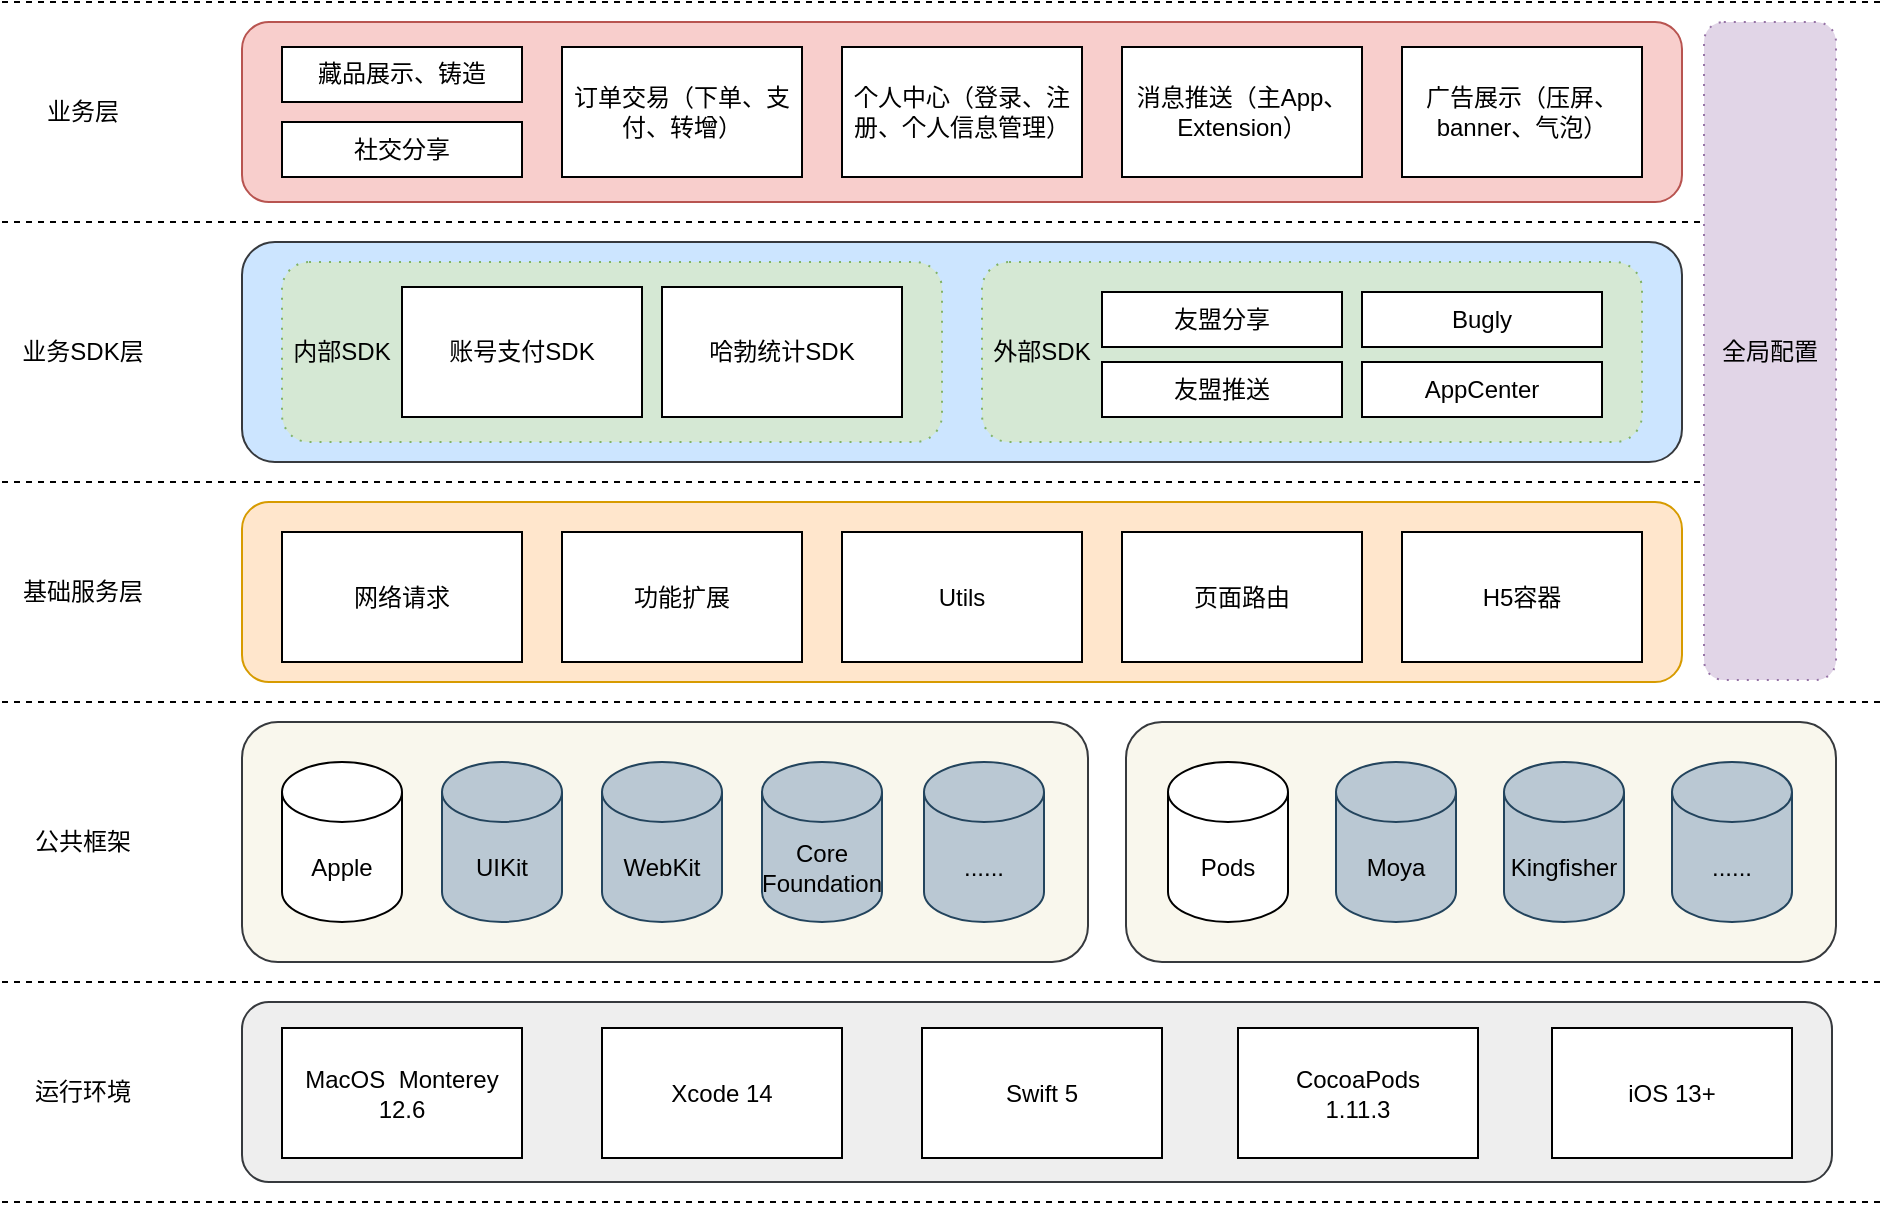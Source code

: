 <mxfile version="20.0.3" type="github">
  <diagram id="BRGXuZrc3QWKpPGlNkGF" name="Page-1">
    <mxGraphModel dx="1198" dy="812" grid="0" gridSize="10" guides="1" tooltips="1" connect="1" arrows="1" fold="1" page="1" pageScale="1" pageWidth="3300" pageHeight="4681" math="0" shadow="0">
      <root>
        <mxCell id="0" />
        <mxCell id="1" parent="0" />
        <mxCell id="du0yZxIEn3RNjtInImzU-38" value="" style="rounded=1;whiteSpace=wrap;html=1;fillColor=#cce5ff;strokeColor=#36393d;" vertex="1" parent="1">
          <mxGeometry x="280" y="160" width="720" height="110" as="geometry" />
        </mxCell>
        <mxCell id="du0yZxIEn3RNjtInImzU-58" value="" style="rounded=1;whiteSpace=wrap;html=1;fillColor=#d5e8d4;strokeColor=#82b366;dashed=1;dashPattern=1 4;" vertex="1" parent="1">
          <mxGeometry x="650" y="170" width="330" height="90" as="geometry" />
        </mxCell>
        <mxCell id="du0yZxIEn3RNjtInImzU-1" value="" style="rounded=1;whiteSpace=wrap;html=1;fillColor=#f9f7ed;strokeColor=#36393d;" vertex="1" parent="1">
          <mxGeometry x="280" y="400" width="423" height="120" as="geometry" />
        </mxCell>
        <mxCell id="du0yZxIEn3RNjtInImzU-3" value="Apple" style="shape=cylinder3;whiteSpace=wrap;html=1;boundedLbl=1;backgroundOutline=1;size=15;" vertex="1" parent="1">
          <mxGeometry x="300" y="420" width="60" height="80" as="geometry" />
        </mxCell>
        <mxCell id="du0yZxIEn3RNjtInImzU-7" value="UIKit" style="shape=cylinder3;whiteSpace=wrap;html=1;boundedLbl=1;backgroundOutline=1;size=15;fillColor=#bac8d3;strokeColor=#23445d;" vertex="1" parent="1">
          <mxGeometry x="380" y="420" width="60" height="80" as="geometry" />
        </mxCell>
        <mxCell id="du0yZxIEn3RNjtInImzU-8" value="WebKit" style="shape=cylinder3;whiteSpace=wrap;html=1;boundedLbl=1;backgroundOutline=1;size=15;fillColor=#bac8d3;strokeColor=#23445d;" vertex="1" parent="1">
          <mxGeometry x="460" y="420" width="60" height="80" as="geometry" />
        </mxCell>
        <mxCell id="du0yZxIEn3RNjtInImzU-9" value="Core&lt;br&gt;Foundation" style="shape=cylinder3;whiteSpace=wrap;html=1;boundedLbl=1;backgroundOutline=1;size=15;fillColor=#bac8d3;strokeColor=#23445d;" vertex="1" parent="1">
          <mxGeometry x="540" y="420" width="60" height="80" as="geometry" />
        </mxCell>
        <mxCell id="du0yZxIEn3RNjtInImzU-12" value="" style="rounded=1;whiteSpace=wrap;html=1;fillColor=#f9f7ed;strokeColor=#36393d;" vertex="1" parent="1">
          <mxGeometry x="722" y="400" width="355" height="120" as="geometry" />
        </mxCell>
        <mxCell id="du0yZxIEn3RNjtInImzU-13" value="Pods" style="shape=cylinder3;whiteSpace=wrap;html=1;boundedLbl=1;backgroundOutline=1;size=15;" vertex="1" parent="1">
          <mxGeometry x="743" y="420" width="60" height="80" as="geometry" />
        </mxCell>
        <mxCell id="du0yZxIEn3RNjtInImzU-14" value="Moya" style="shape=cylinder3;whiteSpace=wrap;html=1;boundedLbl=1;backgroundOutline=1;size=15;fillColor=#bac8d3;strokeColor=#23445d;" vertex="1" parent="1">
          <mxGeometry x="827" y="420" width="60" height="80" as="geometry" />
        </mxCell>
        <mxCell id="du0yZxIEn3RNjtInImzU-15" value="Kingfisher" style="shape=cylinder3;whiteSpace=wrap;html=1;boundedLbl=1;backgroundOutline=1;size=15;fillColor=#bac8d3;strokeColor=#23445d;" vertex="1" parent="1">
          <mxGeometry x="911" y="420" width="60" height="80" as="geometry" />
        </mxCell>
        <mxCell id="du0yZxIEn3RNjtInImzU-16" value="......" style="shape=cylinder3;whiteSpace=wrap;html=1;boundedLbl=1;backgroundOutline=1;size=15;fillColor=#bac8d3;strokeColor=#23445d;" vertex="1" parent="1">
          <mxGeometry x="995" y="420" width="60" height="80" as="geometry" />
        </mxCell>
        <mxCell id="du0yZxIEn3RNjtInImzU-17" value="公共框架" style="text;html=1;align=center;verticalAlign=middle;resizable=0;points=[];autosize=1;strokeColor=none;fillColor=none;" vertex="1" parent="1">
          <mxGeometry x="165" y="445" width="70" height="30" as="geometry" />
        </mxCell>
        <mxCell id="du0yZxIEn3RNjtInImzU-18" value="" style="endArrow=none;dashed=1;html=1;rounded=0;" edge="1" parent="1">
          <mxGeometry width="50" height="50" relative="1" as="geometry">
            <mxPoint x="160" y="530" as="sourcePoint" />
            <mxPoint x="1100" y="530" as="targetPoint" />
          </mxGeometry>
        </mxCell>
        <mxCell id="du0yZxIEn3RNjtInImzU-19" value="运行环境" style="text;html=1;align=center;verticalAlign=middle;resizable=0;points=[];autosize=1;strokeColor=none;fillColor=none;" vertex="1" parent="1">
          <mxGeometry x="165" y="570" width="70" height="30" as="geometry" />
        </mxCell>
        <mxCell id="du0yZxIEn3RNjtInImzU-20" value="" style="rounded=1;whiteSpace=wrap;html=1;fillColor=#eeeeee;strokeColor=#36393d;" vertex="1" parent="1">
          <mxGeometry x="280" y="540" width="795" height="90" as="geometry" />
        </mxCell>
        <mxCell id="du0yZxIEn3RNjtInImzU-21" value="MacOS &amp;nbsp;Monterey&lt;br&gt;12.6" style="rounded=0;whiteSpace=wrap;html=1;" vertex="1" parent="1">
          <mxGeometry x="300" y="553" width="120" height="65" as="geometry" />
        </mxCell>
        <mxCell id="du0yZxIEn3RNjtInImzU-22" value="Xcode 14" style="rounded=0;whiteSpace=wrap;html=1;" vertex="1" parent="1">
          <mxGeometry x="460" y="553" width="120" height="65" as="geometry" />
        </mxCell>
        <mxCell id="du0yZxIEn3RNjtInImzU-23" value="Swift 5" style="rounded=0;whiteSpace=wrap;html=1;" vertex="1" parent="1">
          <mxGeometry x="620" y="553" width="120" height="65" as="geometry" />
        </mxCell>
        <mxCell id="du0yZxIEn3RNjtInImzU-24" value="CocoaPods&lt;br&gt;1.11.3" style="rounded=0;whiteSpace=wrap;html=1;" vertex="1" parent="1">
          <mxGeometry x="778" y="553" width="120" height="65" as="geometry" />
        </mxCell>
        <mxCell id="du0yZxIEn3RNjtInImzU-25" value="iOS 13+" style="rounded=0;whiteSpace=wrap;html=1;" vertex="1" parent="1">
          <mxGeometry x="935" y="553" width="120" height="65" as="geometry" />
        </mxCell>
        <mxCell id="du0yZxIEn3RNjtInImzU-26" value="" style="endArrow=none;dashed=1;html=1;rounded=0;" edge="1" parent="1">
          <mxGeometry width="50" height="50" relative="1" as="geometry">
            <mxPoint x="160" y="640" as="sourcePoint" />
            <mxPoint x="1100" y="640" as="targetPoint" />
          </mxGeometry>
        </mxCell>
        <mxCell id="du0yZxIEn3RNjtInImzU-27" value="" style="endArrow=none;dashed=1;html=1;rounded=0;" edge="1" parent="1">
          <mxGeometry width="50" height="50" relative="1" as="geometry">
            <mxPoint x="160" y="390" as="sourcePoint" />
            <mxPoint x="1100" y="390" as="targetPoint" />
          </mxGeometry>
        </mxCell>
        <mxCell id="du0yZxIEn3RNjtInImzU-28" value="基础服务层" style="text;html=1;align=center;verticalAlign=middle;resizable=0;points=[];autosize=1;strokeColor=none;fillColor=none;" vertex="1" parent="1">
          <mxGeometry x="160" y="320" width="80" height="30" as="geometry" />
        </mxCell>
        <mxCell id="du0yZxIEn3RNjtInImzU-29" value="" style="rounded=1;whiteSpace=wrap;html=1;fillColor=#ffe6cc;strokeColor=#d79b00;" vertex="1" parent="1">
          <mxGeometry x="280" y="290" width="720" height="90" as="geometry" />
        </mxCell>
        <mxCell id="du0yZxIEn3RNjtInImzU-30" value="网络请求" style="rounded=0;whiteSpace=wrap;html=1;" vertex="1" parent="1">
          <mxGeometry x="300" y="305" width="120" height="65" as="geometry" />
        </mxCell>
        <mxCell id="du0yZxIEn3RNjtInImzU-31" value="功能扩展" style="rounded=0;whiteSpace=wrap;html=1;" vertex="1" parent="1">
          <mxGeometry x="440" y="305" width="120" height="65" as="geometry" />
        </mxCell>
        <mxCell id="du0yZxIEn3RNjtInImzU-32" value="页面路由" style="rounded=0;whiteSpace=wrap;html=1;" vertex="1" parent="1">
          <mxGeometry x="720" y="305" width="120" height="65" as="geometry" />
        </mxCell>
        <mxCell id="du0yZxIEn3RNjtInImzU-33" value="H5容器" style="rounded=0;whiteSpace=wrap;html=1;" vertex="1" parent="1">
          <mxGeometry x="860" y="305" width="120" height="65" as="geometry" />
        </mxCell>
        <mxCell id="du0yZxIEn3RNjtInImzU-35" value="" style="endArrow=none;dashed=1;html=1;rounded=0;" edge="1" parent="1">
          <mxGeometry width="50" height="50" relative="1" as="geometry">
            <mxPoint x="160" y="280" as="sourcePoint" />
            <mxPoint x="1040" y="280" as="targetPoint" />
          </mxGeometry>
        </mxCell>
        <mxCell id="du0yZxIEn3RNjtInImzU-36" value="" style="endArrow=none;dashed=1;html=1;rounded=0;" edge="1" parent="1">
          <mxGeometry width="50" height="50" relative="1" as="geometry">
            <mxPoint x="160" y="150" as="sourcePoint" />
            <mxPoint x="1040" y="150" as="targetPoint" />
          </mxGeometry>
        </mxCell>
        <mxCell id="du0yZxIEn3RNjtInImzU-37" value="业务SDK层" style="text;html=1;align=center;verticalAlign=middle;resizable=0;points=[];autosize=1;strokeColor=none;fillColor=none;" vertex="1" parent="1">
          <mxGeometry x="160" y="200" width="80" height="30" as="geometry" />
        </mxCell>
        <mxCell id="du0yZxIEn3RNjtInImzU-41" value="友盟分享" style="rounded=0;whiteSpace=wrap;html=1;" vertex="1" parent="1">
          <mxGeometry x="710" y="185" width="120" height="27.5" as="geometry" />
        </mxCell>
        <mxCell id="du0yZxIEn3RNjtInImzU-42" value="友盟推送" style="rounded=0;whiteSpace=wrap;html=1;" vertex="1" parent="1">
          <mxGeometry x="710" y="220" width="120" height="27.5" as="geometry" />
        </mxCell>
        <mxCell id="du0yZxIEn3RNjtInImzU-43" value="Bugly" style="rounded=0;whiteSpace=wrap;html=1;" vertex="1" parent="1">
          <mxGeometry x="840" y="185" width="120" height="27.5" as="geometry" />
        </mxCell>
        <mxCell id="du0yZxIEn3RNjtInImzU-44" value="AppCenter" style="rounded=0;whiteSpace=wrap;html=1;" vertex="1" parent="1">
          <mxGeometry x="840" y="220" width="120" height="27.5" as="geometry" />
        </mxCell>
        <mxCell id="du0yZxIEn3RNjtInImzU-45" value="" style="endArrow=none;dashed=1;html=1;rounded=0;" edge="1" parent="1">
          <mxGeometry width="50" height="50" relative="1" as="geometry">
            <mxPoint x="160" y="40" as="sourcePoint" />
            <mxPoint x="1099" y="40" as="targetPoint" />
          </mxGeometry>
        </mxCell>
        <mxCell id="du0yZxIEn3RNjtInImzU-46" value="业务层" style="text;html=1;align=center;verticalAlign=middle;resizable=0;points=[];autosize=1;strokeColor=none;fillColor=none;" vertex="1" parent="1">
          <mxGeometry x="170" y="80" width="60" height="30" as="geometry" />
        </mxCell>
        <mxCell id="du0yZxIEn3RNjtInImzU-47" value="" style="rounded=1;whiteSpace=wrap;html=1;fillColor=#f8cecc;strokeColor=#b85450;" vertex="1" parent="1">
          <mxGeometry x="280" y="50" width="720" height="90" as="geometry" />
        </mxCell>
        <mxCell id="du0yZxIEn3RNjtInImzU-48" value="订单交易（下单、支付、转增）" style="rounded=0;whiteSpace=wrap;html=1;" vertex="1" parent="1">
          <mxGeometry x="440" y="62.5" width="120" height="65" as="geometry" />
        </mxCell>
        <mxCell id="du0yZxIEn3RNjtInImzU-49" value="个人中心（登录、注册、个人信息管理）" style="rounded=0;whiteSpace=wrap;html=1;" vertex="1" parent="1">
          <mxGeometry x="580" y="62.5" width="120" height="65" as="geometry" />
        </mxCell>
        <mxCell id="du0yZxIEn3RNjtInImzU-50" value="消息推送（主App、Extension）" style="rounded=0;whiteSpace=wrap;html=1;" vertex="1" parent="1">
          <mxGeometry x="720" y="62.5" width="120" height="65" as="geometry" />
        </mxCell>
        <mxCell id="du0yZxIEn3RNjtInImzU-52" value="广告展示（压屏、banner、气泡）" style="rounded=0;whiteSpace=wrap;html=1;" vertex="1" parent="1">
          <mxGeometry x="860" y="62.5" width="120" height="65" as="geometry" />
        </mxCell>
        <mxCell id="du0yZxIEn3RNjtInImzU-54" value="藏品展示、铸造" style="rounded=0;whiteSpace=wrap;html=1;" vertex="1" parent="1">
          <mxGeometry x="300" y="62.5" width="120" height="27.5" as="geometry" />
        </mxCell>
        <mxCell id="du0yZxIEn3RNjtInImzU-55" value="社交分享" style="rounded=0;whiteSpace=wrap;html=1;" vertex="1" parent="1">
          <mxGeometry x="300" y="100" width="120" height="27.5" as="geometry" />
        </mxCell>
        <mxCell id="du0yZxIEn3RNjtInImzU-56" value="Utils" style="rounded=0;whiteSpace=wrap;html=1;" vertex="1" parent="1">
          <mxGeometry x="580" y="305" width="120" height="65" as="geometry" />
        </mxCell>
        <mxCell id="du0yZxIEn3RNjtInImzU-57" value="" style="rounded=1;whiteSpace=wrap;html=1;fillColor=#d5e8d4;strokeColor=#82b366;dashed=1;dashPattern=1 4;" vertex="1" parent="1">
          <mxGeometry x="300" y="170" width="330" height="90" as="geometry" />
        </mxCell>
        <mxCell id="du0yZxIEn3RNjtInImzU-39" value="账号支付SDK" style="rounded=0;whiteSpace=wrap;html=1;" vertex="1" parent="1">
          <mxGeometry x="360" y="182.5" width="120" height="65" as="geometry" />
        </mxCell>
        <mxCell id="du0yZxIEn3RNjtInImzU-40" value="哈勃统计SDK" style="rounded=0;whiteSpace=wrap;html=1;" vertex="1" parent="1">
          <mxGeometry x="490" y="182.5" width="120" height="65" as="geometry" />
        </mxCell>
        <mxCell id="du0yZxIEn3RNjtInImzU-70" value="内部SDK" style="text;html=1;strokeColor=none;fillColor=none;align=center;verticalAlign=middle;whiteSpace=wrap;rounded=0;dashed=1;dashPattern=1 4;" vertex="1" parent="1">
          <mxGeometry x="300" y="200" width="60" height="30" as="geometry" />
        </mxCell>
        <mxCell id="du0yZxIEn3RNjtInImzU-72" value="外部SDK" style="text;html=1;strokeColor=none;fillColor=none;align=center;verticalAlign=middle;whiteSpace=wrap;rounded=0;dashed=1;dashPattern=1 4;" vertex="1" parent="1">
          <mxGeometry x="650" y="200" width="60" height="30" as="geometry" />
        </mxCell>
        <mxCell id="du0yZxIEn3RNjtInImzU-75" value="全局配置" style="rounded=1;whiteSpace=wrap;html=1;dashed=1;dashPattern=1 4;fillColor=#e1d5e7;strokeColor=#9673a6;" vertex="1" parent="1">
          <mxGeometry x="1011" y="50" width="66" height="329" as="geometry" />
        </mxCell>
        <mxCell id="du0yZxIEn3RNjtInImzU-76" value="......" style="shape=cylinder3;whiteSpace=wrap;html=1;boundedLbl=1;backgroundOutline=1;size=15;fillColor=#bac8d3;strokeColor=#23445d;" vertex="1" parent="1">
          <mxGeometry x="621" y="420" width="60" height="80" as="geometry" />
        </mxCell>
      </root>
    </mxGraphModel>
  </diagram>
</mxfile>
